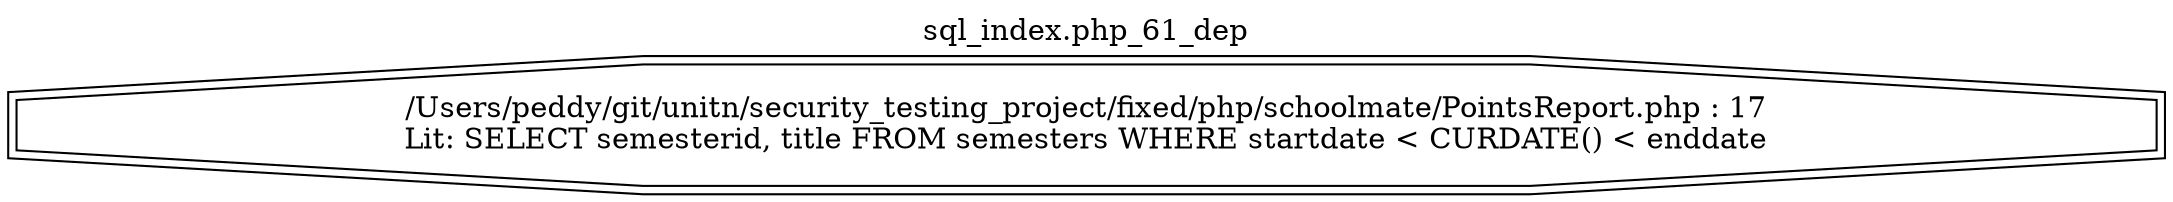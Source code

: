 digraph cfg {
  label="sql_index.php_61_dep";
  labelloc=t;
  n1 [shape=doubleoctagon, label="/Users/peddy/git/unitn/security_testing_project/fixed/php/schoolmate/PointsReport.php : 17\nLit: SELECT semesterid, title FROM semesters WHERE startdate < CURDATE() < enddate\n"];
}
